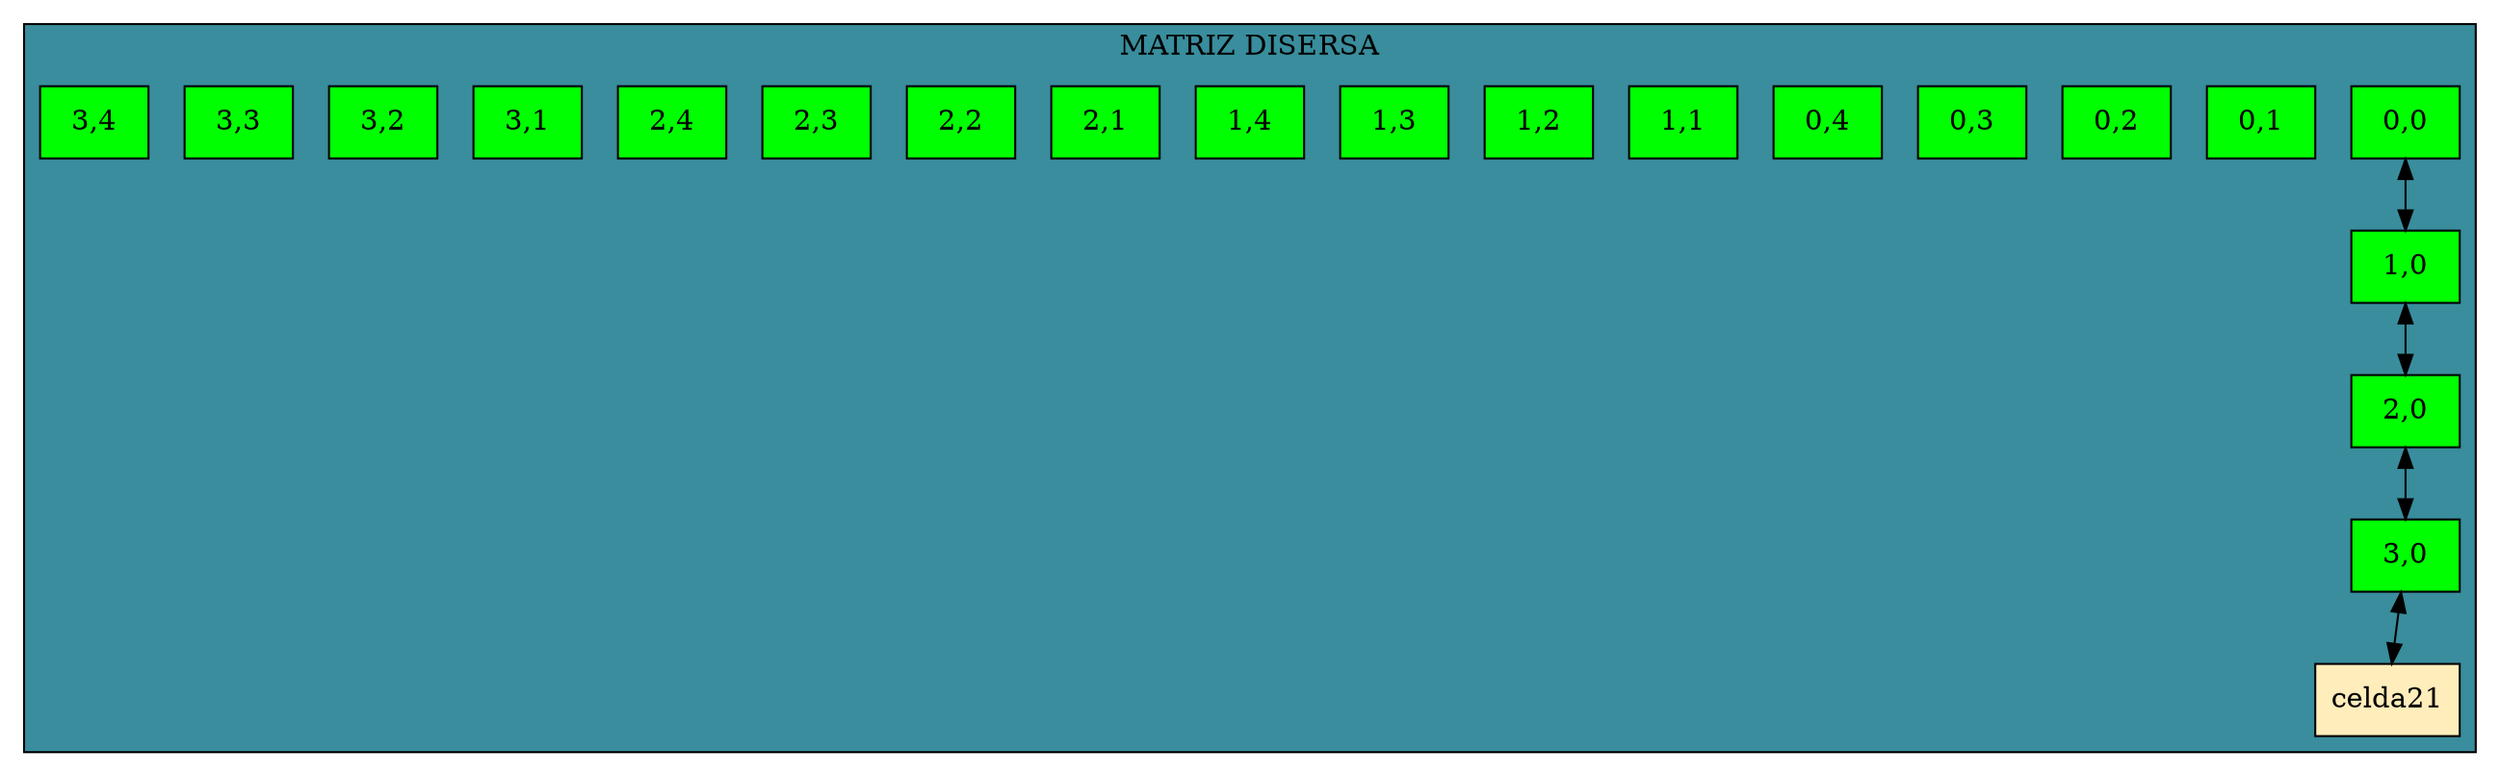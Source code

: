 digraph L{node[shape = box fillcolor = "#FFEDBB" style  = filled]subgraph cluster_p{label= "MATRIZ DISERSA"bgcolor = "#398D9C"edge [dir = "both"]celda1[label= "0,0", fillcolor = green, group = 2 ];celda2[label= "0,1", fillcolor = green, group = 2 ];celda3[label= "0,2", fillcolor = green, group = 2 ];celda4[label= "0,3", fillcolor = green, group = 2 ];celda5[label= "0,4", fillcolor = green, group = 2 ];celda6[label= "1,0", fillcolor = green, group = 2 ];celda7[label= "1,1", fillcolor = green, group = 2 ];celda8[label= "1,2", fillcolor = green, group = 2 ];celda9[label= "1,3", fillcolor = green, group = 2 ];celda10[label= "1,4", fillcolor = green, group = 2 ];celda11[label= "2,0", fillcolor = green, group = 2 ];celda12[label= "2,1", fillcolor = green, group = 2 ];celda13[label= "2,2", fillcolor = green, group = 2 ];celda14[label= "2,3", fillcolor = green, group = 2 ];celda15[label= "2,4", fillcolor = green, group = 2 ];celda16[label= "3,0", fillcolor = green, group = 2 ];celda17[label= "3,1", fillcolor = green, group = 2 ];celda18[label= "3,2", fillcolor = green, group = 2 ];celda19[label= "3,3", fillcolor = green, group = 2 ];celda20[label= "3,4", fillcolor = green, group = 2 ];
celda1->celda6;
celda6->celda11;
celda11->celda16;
celda16->celda21;}}